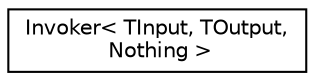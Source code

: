 digraph "Graphical Class Hierarchy"
{
 // LATEX_PDF_SIZE
  edge [fontname="Helvetica",fontsize="10",labelfontname="Helvetica",labelfontsize="10"];
  node [fontname="Helvetica",fontsize="10",shape=record];
  rankdir="LR";
  Node0 [label="Invoker\< TInput, TOutput,\l Nothing \>",height=0.2,width=0.4,color="black", fillcolor="white", style="filled",URL="$structarm__conv_1_1pooling_1_1_invoker_3_01_t_input_00_01_t_output_00_01_nothing_01_4.xhtml",tooltip=" "];
}

